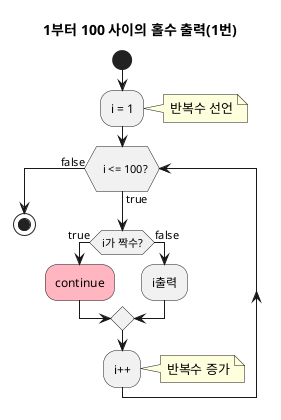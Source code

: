@startuml

title 1부터 100 사이의 홀수 출력(1번)


start

:i = 1;
note right: 반복수 선언

label loop
while (\n  i <= 100?\n)  is (true)
  if (i가 짝수?) then (true) 
    #lightpink:continue;
  else (false)
    :i출력;
  endif
  :i++;
  note right: 반복수 증가
endwhile (false)

stop

@enduml